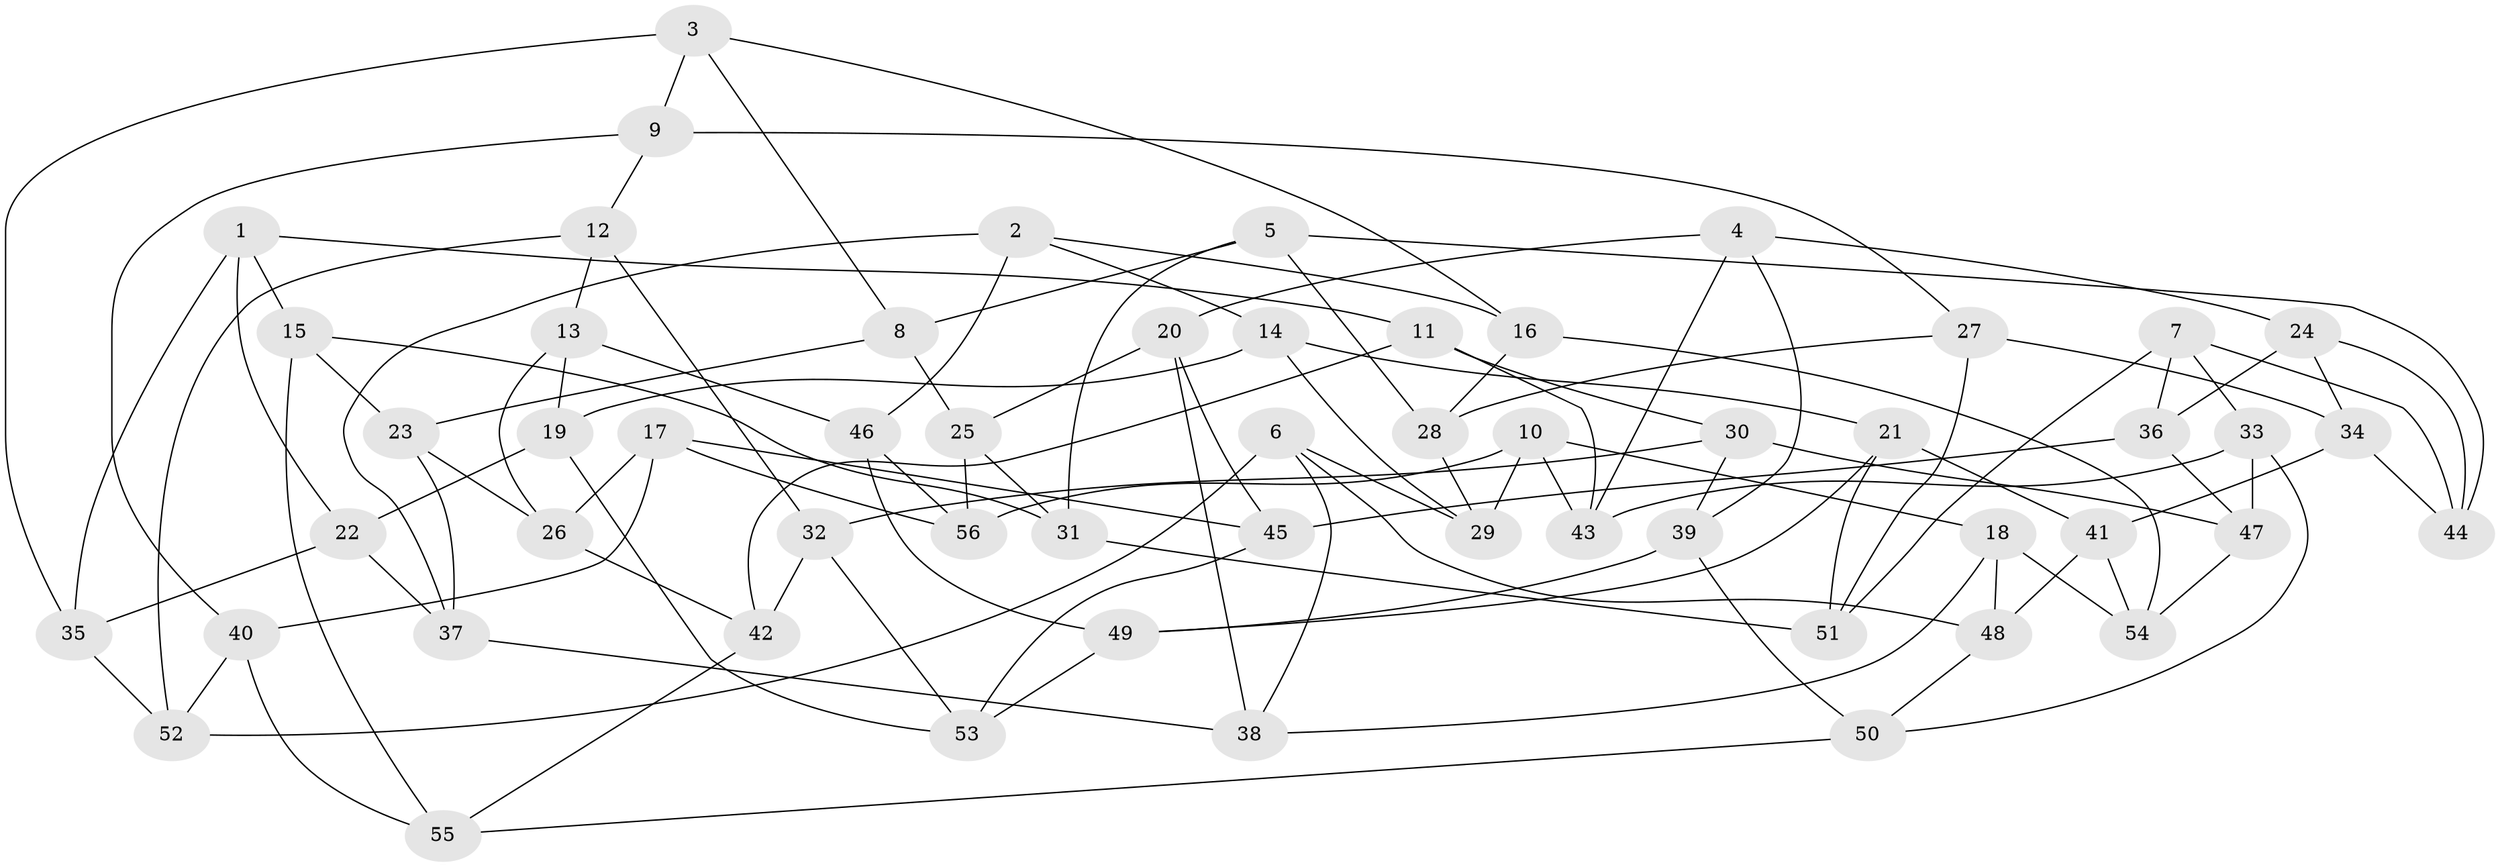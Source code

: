 // coarse degree distribution, {5: 0.08823529411764706, 4: 0.3235294117647059, 6: 0.5588235294117647, 3: 0.029411764705882353}
// Generated by graph-tools (version 1.1) at 2025/42/03/06/25 10:42:18]
// undirected, 56 vertices, 112 edges
graph export_dot {
graph [start="1"]
  node [color=gray90,style=filled];
  1;
  2;
  3;
  4;
  5;
  6;
  7;
  8;
  9;
  10;
  11;
  12;
  13;
  14;
  15;
  16;
  17;
  18;
  19;
  20;
  21;
  22;
  23;
  24;
  25;
  26;
  27;
  28;
  29;
  30;
  31;
  32;
  33;
  34;
  35;
  36;
  37;
  38;
  39;
  40;
  41;
  42;
  43;
  44;
  45;
  46;
  47;
  48;
  49;
  50;
  51;
  52;
  53;
  54;
  55;
  56;
  1 -- 35;
  1 -- 11;
  1 -- 15;
  1 -- 22;
  2 -- 16;
  2 -- 14;
  2 -- 37;
  2 -- 46;
  3 -- 16;
  3 -- 8;
  3 -- 35;
  3 -- 9;
  4 -- 20;
  4 -- 43;
  4 -- 24;
  4 -- 39;
  5 -- 28;
  5 -- 44;
  5 -- 31;
  5 -- 8;
  6 -- 38;
  6 -- 52;
  6 -- 29;
  6 -- 48;
  7 -- 51;
  7 -- 44;
  7 -- 33;
  7 -- 36;
  8 -- 25;
  8 -- 23;
  9 -- 12;
  9 -- 40;
  9 -- 27;
  10 -- 29;
  10 -- 43;
  10 -- 56;
  10 -- 18;
  11 -- 30;
  11 -- 42;
  11 -- 43;
  12 -- 52;
  12 -- 13;
  12 -- 32;
  13 -- 19;
  13 -- 46;
  13 -- 26;
  14 -- 29;
  14 -- 21;
  14 -- 19;
  15 -- 55;
  15 -- 31;
  15 -- 23;
  16 -- 54;
  16 -- 28;
  17 -- 40;
  17 -- 45;
  17 -- 56;
  17 -- 26;
  18 -- 48;
  18 -- 38;
  18 -- 54;
  19 -- 53;
  19 -- 22;
  20 -- 38;
  20 -- 25;
  20 -- 45;
  21 -- 49;
  21 -- 51;
  21 -- 41;
  22 -- 37;
  22 -- 35;
  23 -- 37;
  23 -- 26;
  24 -- 34;
  24 -- 36;
  24 -- 44;
  25 -- 31;
  25 -- 56;
  26 -- 42;
  27 -- 34;
  27 -- 28;
  27 -- 51;
  28 -- 29;
  30 -- 32;
  30 -- 47;
  30 -- 39;
  31 -- 51;
  32 -- 42;
  32 -- 53;
  33 -- 47;
  33 -- 43;
  33 -- 50;
  34 -- 44;
  34 -- 41;
  35 -- 52;
  36 -- 45;
  36 -- 47;
  37 -- 38;
  39 -- 50;
  39 -- 49;
  40 -- 52;
  40 -- 55;
  41 -- 48;
  41 -- 54;
  42 -- 55;
  45 -- 53;
  46 -- 49;
  46 -- 56;
  47 -- 54;
  48 -- 50;
  49 -- 53;
  50 -- 55;
}
